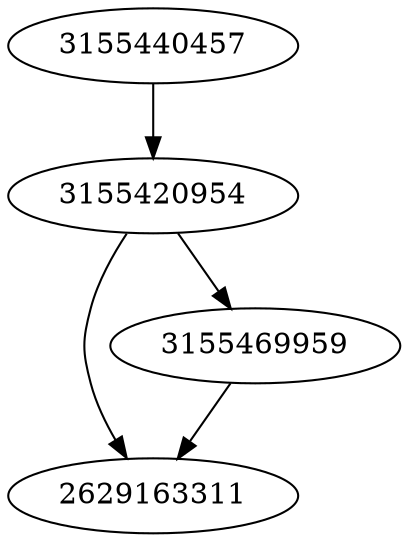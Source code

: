 strict digraph  {
3155440457;
3155420954;
2629163311;
3155469959;
3155440457 -> 3155420954;
3155420954 -> 2629163311;
3155420954 -> 3155469959;
3155469959 -> 2629163311;
}

